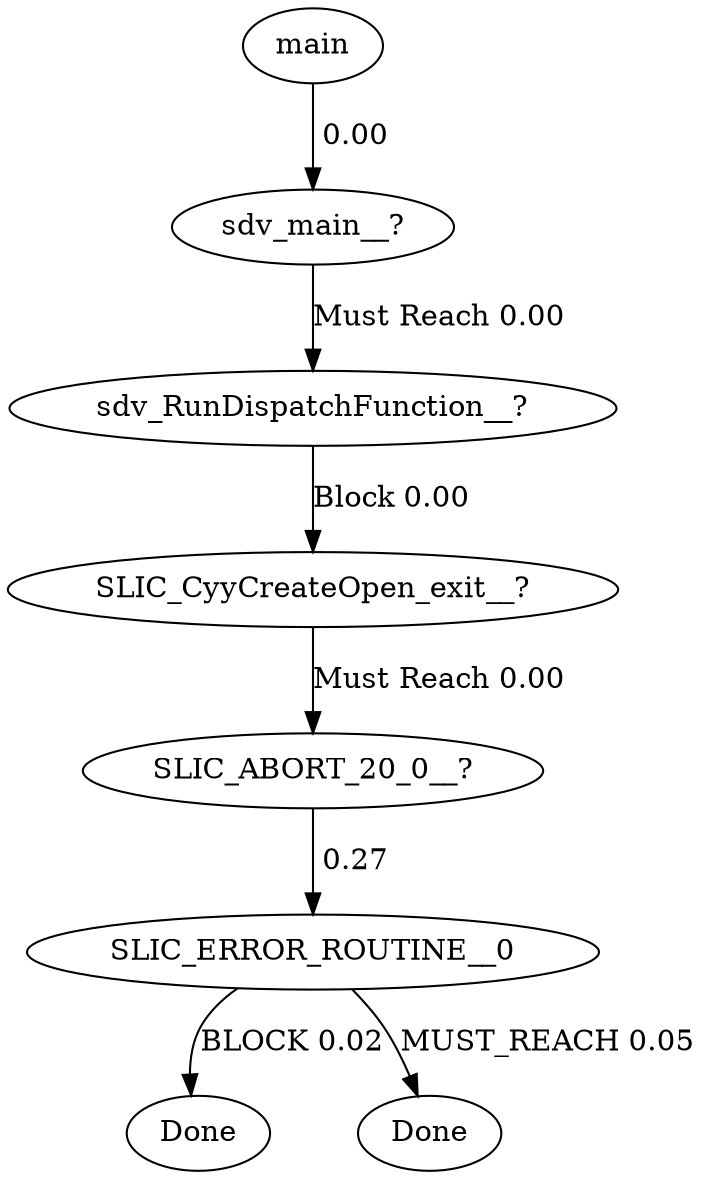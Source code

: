 digraph TG {
0 [label="main"]
1 [label="sdv_main__?"]
2 [label="sdv_RunDispatchFunction__?"]
3 [label="SLIC_CyyCreateOpen_exit__?"]
4 [label="SLIC_ABORT_20_0__?"]
5 [label="SLIC_ERROR_ROUTINE__0"]
6 [label="Done"]
7 [label="Done"]
0 -> 1 [label=" 0.00"]
1 -> 2 [label="Must Reach 0.00"]
2 -> 3 [label="Block 0.00"]
3 -> 4 [label="Must Reach 0.00"]
4 -> 5 [label=" 0.27"]
5 -> 6 [label="BLOCK 0.02"]
5 -> 7 [label="MUST_REACH 0.05"]
}
